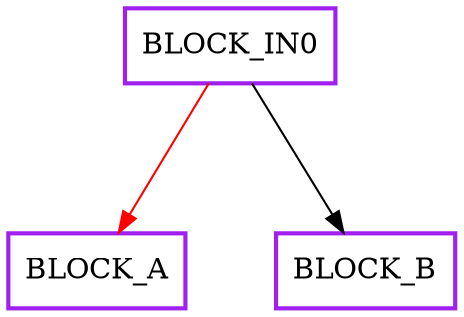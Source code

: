 digraph G {
graph [root="Demo",rankdir   = TB, nodesep           = 0.6, mindist     = 1.0, ranksep = 1.0, overlap = false]
node [style     = "filled", fillcolor = "white", color = "black"]
BLOCK_A[pos="0,0" cpu="0", flags="0x0010a007", type="block", tperiod="1000", pattern="A", patentry="true", patexit="true", beamproc="undefined", bpentry="false", bpexit="false", qlo="true", qhi="false", qil="false", shape     = "rectangle", fillcolor = "white", penwidth=2, color = "darkorange3", penwidth=2, color = "purple"];
BLOCK_B[pos="144,0" cpu="0", flags="0x0010a007", type="block", tperiod="1000", pattern="B", patentry="true", patexit="true", beamproc="undefined", bpentry="false", bpexit="false", qlo="true", qhi="false", qil="false", shape     = "rectangle", fillcolor = "white", penwidth=2, color = "darkorange3", penwidth=2, color = "purple"];
BLOCK_IN0[pos="72,144" cpu="0", flags="0x0010a007", type="block", tperiod="1000", pattern="IN_C0", patentry="true", patexit="true", beamproc="undefined", bpentry="false", bpexit="false", qlo="true", qhi="false", qil="false", shape     = "rectangle", fillcolor = "white", penwidth=2, color = "darkorange3", penwidth=2, color = "purple"];
BLOCK_IN0->BLOCK_A [type="defdst", color     = "red"];
BLOCK_IN0->BLOCK_B [type="altdst", color     = "black"];
}
